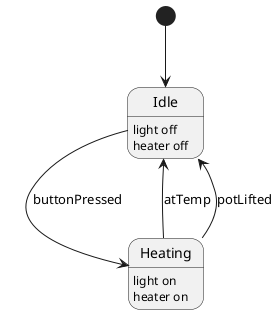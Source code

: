 @startuml
[*] --> Idle

Idle --> Heating : buttonPressed
Idle: light off
Idle: heater off

Heating --> Idle : atTemp
Heating: light on
Heating: heater on

Heating --> Idle : potLifted
@enduml
